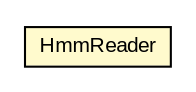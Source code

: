 #!/usr/local/bin/dot
#
# Class diagram 
# Generated by UMLGraph version 5.3 (http://www.umlgraph.org/)
#

digraph G {
	edge [fontname="arial",fontsize=10,labelfontname="arial",labelfontsize=10];
	node [fontname="arial",fontsize=10,shape=plaintext];
	nodesep=0.25;
	ranksep=0.5;
	// be.ac.ulg.montefiore.run.jahmm.io.HmmReader
	c87305 [label=<<table title="be.ac.ulg.montefiore.run.jahmm.io.HmmReader" border="0" cellborder="1" cellspacing="0" cellpadding="2" port="p" bgcolor="lemonChiffon" href="./HmmReader.html">
		<tr><td><table border="0" cellspacing="0" cellpadding="1">
<tr><td align="center" balign="center"> HmmReader </td></tr>
		</table></td></tr>
		</table>>, fontname="arial", fontcolor="black", fontsize=10.0];
}

